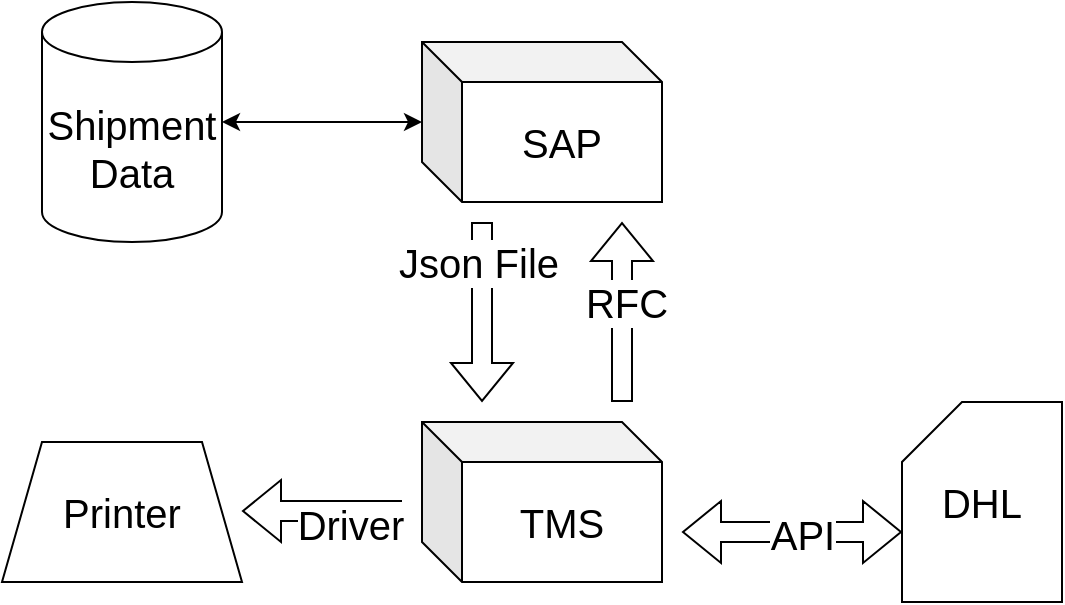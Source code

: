 <mxfile version="20.8.1" type="github"><diagram id="mdb6C7vv_fVMpmQ9c6WU" name="第 1 页"><mxGraphModel dx="1434" dy="806" grid="1" gridSize="10" guides="1" tooltips="1" connect="1" arrows="1" fold="1" page="1" pageScale="1" pageWidth="827" pageHeight="1169" math="0" shadow="0"><root><mxCell id="0"/><mxCell id="1" parent="0"/><mxCell id="3LdzvKnrgMPBKTyt0eEp-2" value="&lt;font style=&quot;font-size: 20px;&quot;&gt;Shipment&lt;br&gt;Data&lt;/font&gt;" style="shape=cylinder3;whiteSpace=wrap;html=1;boundedLbl=1;backgroundOutline=1;size=15;" vertex="1" parent="1"><mxGeometry x="110" y="130" width="90" height="120" as="geometry"/></mxCell><mxCell id="3LdzvKnrgMPBKTyt0eEp-4" value="SAP" style="shape=cube;whiteSpace=wrap;html=1;boundedLbl=1;backgroundOutline=1;darkOpacity=0.05;darkOpacity2=0.1;fontSize=20;" vertex="1" parent="1"><mxGeometry x="300" y="150" width="120" height="80" as="geometry"/></mxCell><mxCell id="3LdzvKnrgMPBKTyt0eEp-5" value="TMS" style="shape=cube;whiteSpace=wrap;html=1;boundedLbl=1;backgroundOutline=1;darkOpacity=0.05;darkOpacity2=0.1;fontSize=20;" vertex="1" parent="1"><mxGeometry x="300" y="340" width="120" height="80" as="geometry"/></mxCell><mxCell id="3LdzvKnrgMPBKTyt0eEp-6" value="" style="shape=flexArrow;endArrow=classic;html=1;rounded=0;fontSize=20;" edge="1" parent="1"><mxGeometry x="-1" y="-51" width="50" height="50" relative="1" as="geometry"><mxPoint x="330" y="240" as="sourcePoint"/><mxPoint x="330" y="330" as="targetPoint"/><mxPoint x="-5" y="-15" as="offset"/></mxGeometry></mxCell><mxCell id="3LdzvKnrgMPBKTyt0eEp-7" value="Json File" style="edgeLabel;html=1;align=center;verticalAlign=middle;resizable=0;points=[];fontSize=20;" vertex="1" connectable="0" parent="3LdzvKnrgMPBKTyt0eEp-6"><mxGeometry x="0.442" y="-2" relative="1" as="geometry"><mxPoint y="-45" as="offset"/></mxGeometry></mxCell><mxCell id="3LdzvKnrgMPBKTyt0eEp-9" value="" style="shape=flexArrow;endArrow=classic;html=1;rounded=0;fontSize=20;" edge="1" parent="1"><mxGeometry x="-1" y="-51" width="50" height="50" relative="1" as="geometry"><mxPoint x="400" y="330" as="sourcePoint"/><mxPoint x="400" y="240" as="targetPoint"/><mxPoint x="-5" y="-15" as="offset"/></mxGeometry></mxCell><mxCell id="3LdzvKnrgMPBKTyt0eEp-10" value="RFC" style="edgeLabel;html=1;align=center;verticalAlign=middle;resizable=0;points=[];fontSize=20;" vertex="1" connectable="0" parent="3LdzvKnrgMPBKTyt0eEp-9"><mxGeometry x="0.442" y="-2" relative="1" as="geometry"><mxPoint y="15" as="offset"/></mxGeometry></mxCell><mxCell id="3LdzvKnrgMPBKTyt0eEp-12" value="" style="endArrow=classic;startArrow=classic;html=1;rounded=0;fontSize=20;exitX=1;exitY=0.5;exitDx=0;exitDy=0;exitPerimeter=0;" edge="1" parent="1" source="3LdzvKnrgMPBKTyt0eEp-2" target="3LdzvKnrgMPBKTyt0eEp-4"><mxGeometry width="50" height="50" relative="1" as="geometry"><mxPoint x="210" y="300" as="sourcePoint"/><mxPoint x="260" y="250" as="targetPoint"/></mxGeometry></mxCell><mxCell id="3LdzvKnrgMPBKTyt0eEp-13" value="DHL" style="shape=card;whiteSpace=wrap;html=1;fontSize=20;" vertex="1" parent="1"><mxGeometry x="540" y="330" width="80" height="100" as="geometry"/></mxCell><mxCell id="3LdzvKnrgMPBKTyt0eEp-17" value="" style="shape=flexArrow;endArrow=classic;startArrow=classic;html=1;rounded=0;fontSize=20;entryX=0;entryY=0;entryDx=0;entryDy=65;entryPerimeter=0;" edge="1" parent="1" target="3LdzvKnrgMPBKTyt0eEp-13"><mxGeometry width="100" height="100" relative="1" as="geometry"><mxPoint x="430" y="395" as="sourcePoint"/><mxPoint x="514" y="420" as="targetPoint"/></mxGeometry></mxCell><mxCell id="3LdzvKnrgMPBKTyt0eEp-18" value="API" style="edgeLabel;html=1;align=center;verticalAlign=middle;resizable=0;points=[];fontSize=20;" vertex="1" connectable="0" parent="3LdzvKnrgMPBKTyt0eEp-17"><mxGeometry x="0.473" y="-1" relative="1" as="geometry"><mxPoint x="-21" as="offset"/></mxGeometry></mxCell><mxCell id="3LdzvKnrgMPBKTyt0eEp-20" value="Printer" style="shape=trapezoid;perimeter=trapezoidPerimeter;whiteSpace=wrap;html=1;fixedSize=1;fontSize=20;" vertex="1" parent="1"><mxGeometry x="90" y="350" width="120" height="70" as="geometry"/></mxCell><mxCell id="3LdzvKnrgMPBKTyt0eEp-23" value="" style="shape=flexArrow;endArrow=classic;html=1;rounded=0;fontSize=20;" edge="1" parent="1"><mxGeometry width="50" height="50" relative="1" as="geometry"><mxPoint x="290" y="384.5" as="sourcePoint"/><mxPoint x="210" y="384.5" as="targetPoint"/></mxGeometry></mxCell><mxCell id="3LdzvKnrgMPBKTyt0eEp-26" value="Driver" style="edgeLabel;html=1;align=center;verticalAlign=middle;resizable=0;points=[];fontSize=20;" vertex="1" connectable="0" parent="1"><mxGeometry x="510" y="420" as="geometry"><mxPoint x="-246" y="-29" as="offset"/></mxGeometry></mxCell></root></mxGraphModel></diagram></mxfile>